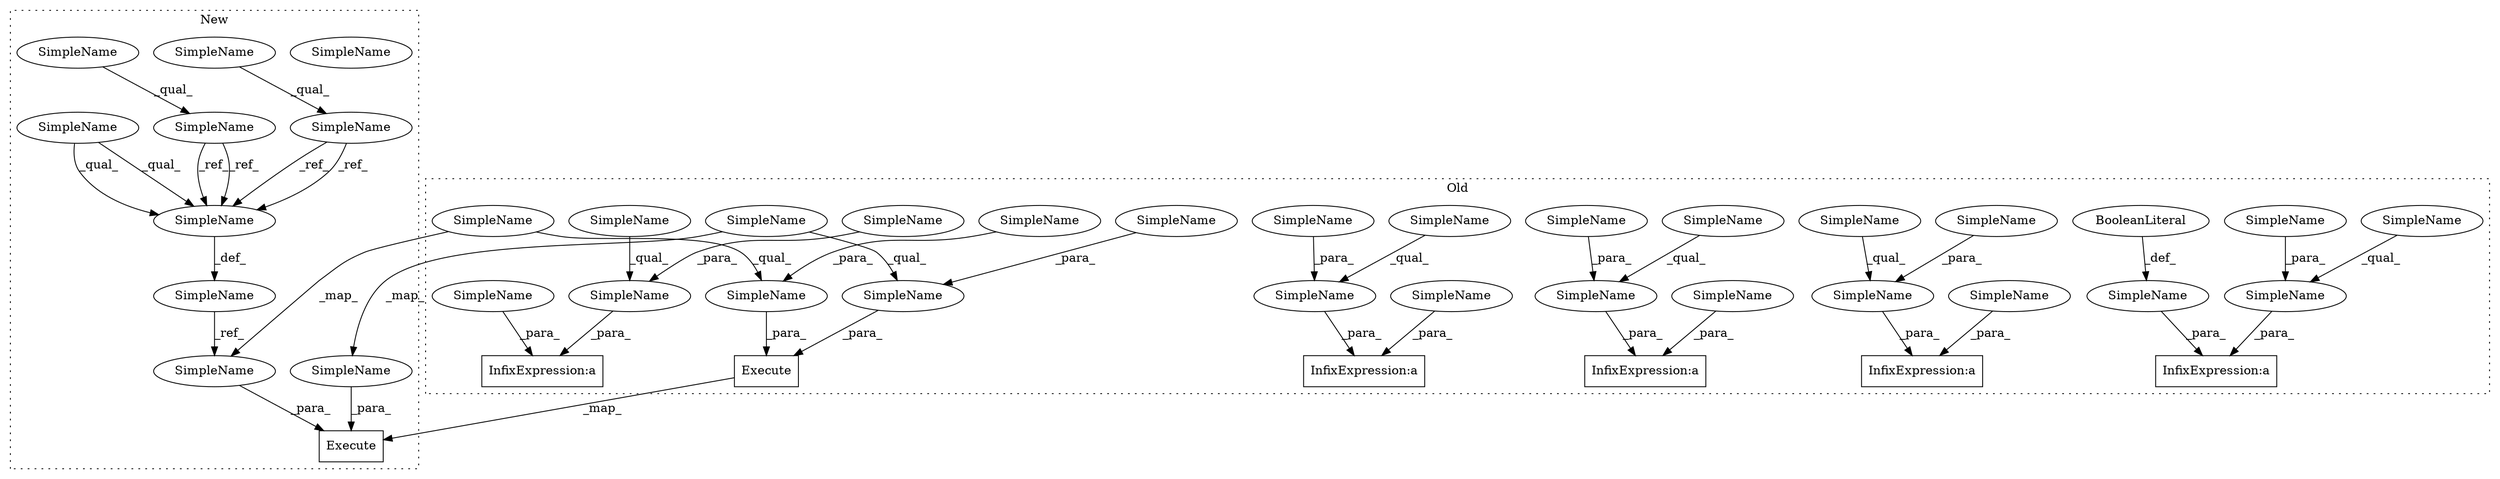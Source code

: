 digraph G {
subgraph cluster0 {
1 [label="Execute" a="32" s="8097,8170" l="8,1" shape="box"];
5 [label="SimpleName" a="42" s="8124,8137" l="12,1" shape="ellipse"];
6 [label="SimpleName" a="42" s="8105,8121" l="15,1" shape="ellipse"];
8 [label="SimpleName" a="42" s="8033,8046" l="12,1" shape="ellipse"];
9 [label="InfixExpression:a" a="27" s="8047" l="-14" shape="box"];
10 [label="SimpleName" a="42" s="8048" l="16" shape="ellipse"];
11 [label="BooleanLiteral" a="9" s="8067" l="4" shape="ellipse"];
12 [label="SimpleName" a="42" s="7274,7287" l="12,1" shape="ellipse"];
13 [label="InfixExpression:a" a="27" s="7288" l="-14" shape="box"];
14 [label="SimpleName" a="42" s="7289" l="12" shape="ellipse"];
15 [label="SimpleName" a="42" s="7196,7209" l="12,1" shape="ellipse"];
16 [label="InfixExpression:a" a="27" s="7210" l="-14" shape="box"];
17 [label="SimpleName" a="42" s="7211" l="19" shape="ellipse"];
18 [label="SimpleName" a="42" s="8274,8287" l="12,1" shape="ellipse"];
19 [label="InfixExpression:a" a="27" s="8288" l="-14" shape="box"];
20 [label="SimpleName" a="42" s="8289" l="11" shape="ellipse"];
21 [label="SimpleName" a="42" s="7954,7967" l="12,1" shape="ellipse"];
22 [label="InfixExpression:a" a="27" s="7968" l="-14" shape="box"];
23 [label="SimpleName" a="42" s="7969" l="12" shape="ellipse"];
24 [label="SimpleName" a="42" s="8105" l="14" shape="ellipse"];
26 [label="SimpleName" a="42" s="7954" l="11" shape="ellipse"];
27 [label="SimpleName" a="42" s="7196" l="11" shape="ellipse"];
28 [label="SimpleName" a="42" s="8274" l="11" shape="ellipse"];
29 [label="SimpleName" a="42" s="8124" l="11" shape="ellipse"];
30 [label="SimpleName" a="42" s="8033" l="11" shape="ellipse"];
31 [label="SimpleName" a="42" s="7274" l="11" shape="ellipse"];
34 [label="SimpleName" a="42" s="8120" l="1" shape="ellipse"];
35 [label="SimpleName" a="42" s="8045" l="1" shape="ellipse"];
36 [label="SimpleName" a="42" s="7286" l="1" shape="ellipse"];
37 [label="SimpleName" a="42" s="8136" l="1" shape="ellipse"];
38 [label="SimpleName" a="42" s="7966" l="1" shape="ellipse"];
39 [label="SimpleName" a="42" s="8286" l="1" shape="ellipse"];
40 [label="SimpleName" a="42" s="7208" l="1" shape="ellipse"];
label = "Old";
style="dotted";
}
subgraph cluster1 {
2 [label="Execute" a="32" s="7431,7495" l="8,1" shape="box"];
3 [label="SimpleName" a="42" s="7375" l="13" shape="ellipse"];
4 [label="SimpleName" a="42" s="6695" l="20" shape="ellipse"];
7 [label="SimpleName" a="42" s="7116" l="20" shape="ellipse"];
25 [label="SimpleName" a="42" s="7391" l="20" shape="ellipse"];
32 [label="SimpleName" a="42" s="7439" l="13" shape="ellipse"];
33 [label="SimpleName" a="42" s="7454" l="9" shape="ellipse"];
41 [label="SimpleName" a="42" s="7116" l="6" shape="ellipse"];
42 [label="SimpleName" a="42" s="6695" l="6" shape="ellipse"];
43 [label="SimpleName" a="42" s="7391" l="6" shape="ellipse"];
44 [label="SimpleName" a="42" s="7391" l="20" shape="ellipse"];
label = "New";
style="dotted";
}
1 -> 2 [label="_map_"];
3 -> 32 [label="_ref_"];
4 -> 44 [label="_ref_"];
4 -> 44 [label="_ref_"];
5 -> 1 [label="_para_"];
6 -> 1 [label="_para_"];
7 -> 44 [label="_ref_"];
7 -> 44 [label="_ref_"];
8 -> 9 [label="_para_"];
10 -> 9 [label="_para_"];
11 -> 10 [label="_def_"];
12 -> 13 [label="_para_"];
14 -> 13 [label="_para_"];
15 -> 16 [label="_para_"];
17 -> 16 [label="_para_"];
18 -> 19 [label="_para_"];
20 -> 19 [label="_para_"];
21 -> 22 [label="_para_"];
23 -> 22 [label="_para_"];
24 -> 6 [label="_qual_"];
24 -> 32 [label="_map_"];
26 -> 21 [label="_qual_"];
27 -> 15 [label="_qual_"];
28 -> 18 [label="_qual_"];
29 -> 5 [label="_qual_"];
29 -> 33 [label="_map_"];
30 -> 8 [label="_qual_"];
31 -> 12 [label="_qual_"];
32 -> 2 [label="_para_"];
33 -> 2 [label="_para_"];
34 -> 6 [label="_para_"];
35 -> 8 [label="_para_"];
36 -> 12 [label="_para_"];
37 -> 5 [label="_para_"];
38 -> 21 [label="_para_"];
39 -> 18 [label="_para_"];
40 -> 15 [label="_para_"];
41 -> 7 [label="_qual_"];
42 -> 4 [label="_qual_"];
43 -> 44 [label="_qual_"];
43 -> 44 [label="_qual_"];
44 -> 3 [label="_def_"];
}